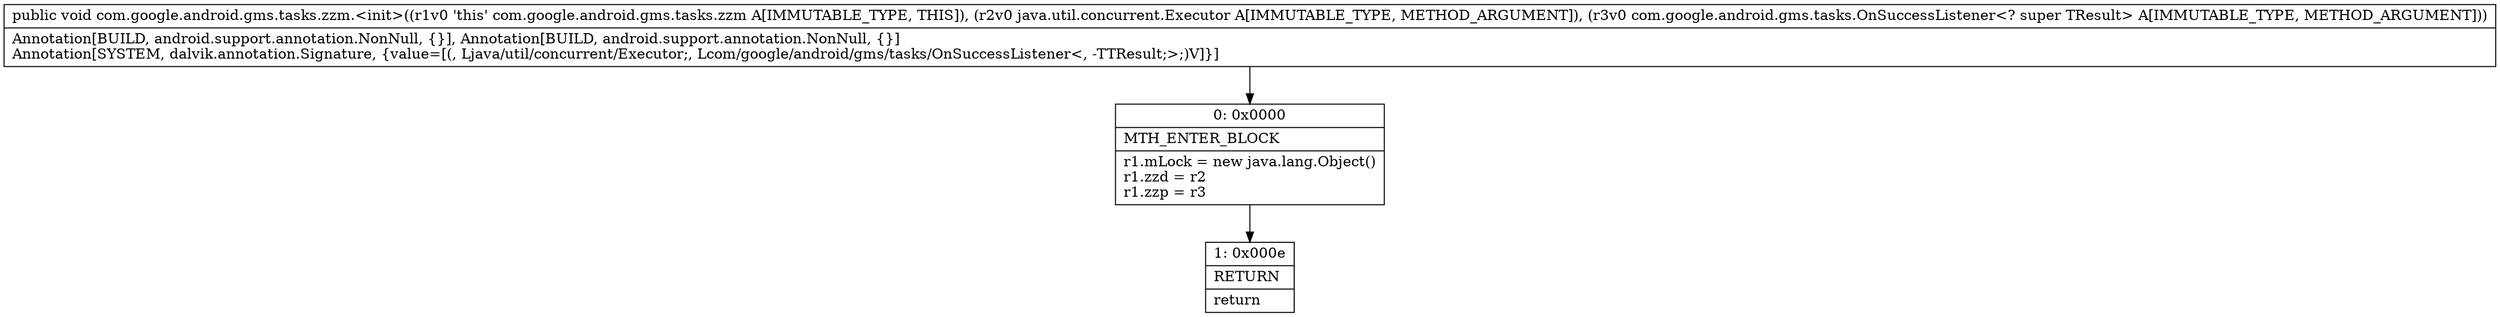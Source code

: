 digraph "CFG forcom.google.android.gms.tasks.zzm.\<init\>(Ljava\/util\/concurrent\/Executor;Lcom\/google\/android\/gms\/tasks\/OnSuccessListener;)V" {
Node_0 [shape=record,label="{0\:\ 0x0000|MTH_ENTER_BLOCK\l|r1.mLock = new java.lang.Object()\lr1.zzd = r2\lr1.zzp = r3\l}"];
Node_1 [shape=record,label="{1\:\ 0x000e|RETURN\l|return\l}"];
MethodNode[shape=record,label="{public void com.google.android.gms.tasks.zzm.\<init\>((r1v0 'this' com.google.android.gms.tasks.zzm A[IMMUTABLE_TYPE, THIS]), (r2v0 java.util.concurrent.Executor A[IMMUTABLE_TYPE, METHOD_ARGUMENT]), (r3v0 com.google.android.gms.tasks.OnSuccessListener\<? super TResult\> A[IMMUTABLE_TYPE, METHOD_ARGUMENT]))  | Annotation[BUILD, android.support.annotation.NonNull, \{\}], Annotation[BUILD, android.support.annotation.NonNull, \{\}]\lAnnotation[SYSTEM, dalvik.annotation.Signature, \{value=[(, Ljava\/util\/concurrent\/Executor;, Lcom\/google\/android\/gms\/tasks\/OnSuccessListener\<, \-TTResult;\>;)V]\}]\l}"];
MethodNode -> Node_0;
Node_0 -> Node_1;
}

